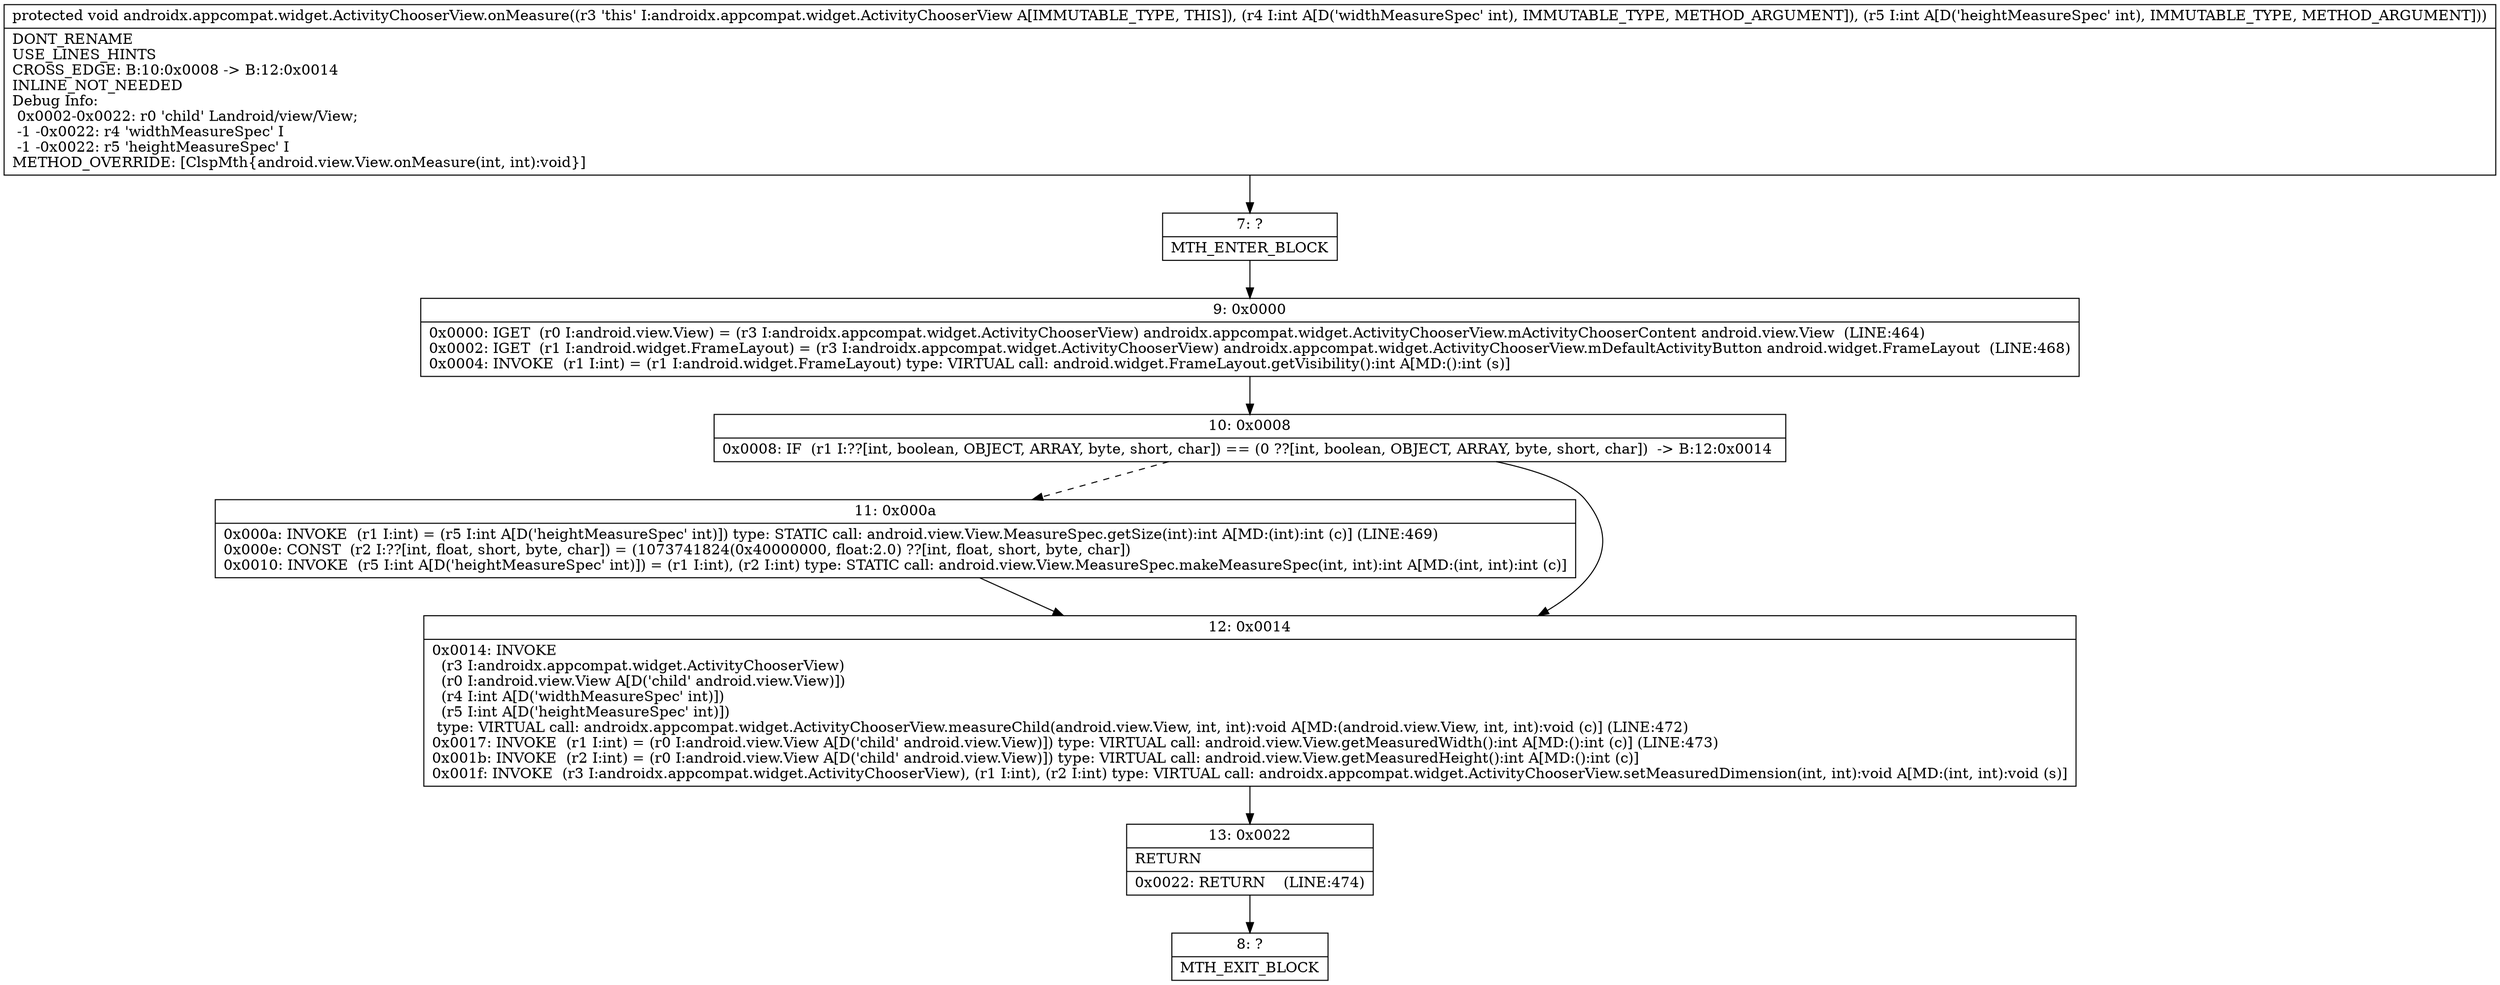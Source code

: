 digraph "CFG forandroidx.appcompat.widget.ActivityChooserView.onMeasure(II)V" {
Node_7 [shape=record,label="{7\:\ ?|MTH_ENTER_BLOCK\l}"];
Node_9 [shape=record,label="{9\:\ 0x0000|0x0000: IGET  (r0 I:android.view.View) = (r3 I:androidx.appcompat.widget.ActivityChooserView) androidx.appcompat.widget.ActivityChooserView.mActivityChooserContent android.view.View  (LINE:464)\l0x0002: IGET  (r1 I:android.widget.FrameLayout) = (r3 I:androidx.appcompat.widget.ActivityChooserView) androidx.appcompat.widget.ActivityChooserView.mDefaultActivityButton android.widget.FrameLayout  (LINE:468)\l0x0004: INVOKE  (r1 I:int) = (r1 I:android.widget.FrameLayout) type: VIRTUAL call: android.widget.FrameLayout.getVisibility():int A[MD:():int (s)]\l}"];
Node_10 [shape=record,label="{10\:\ 0x0008|0x0008: IF  (r1 I:??[int, boolean, OBJECT, ARRAY, byte, short, char]) == (0 ??[int, boolean, OBJECT, ARRAY, byte, short, char])  \-\> B:12:0x0014 \l}"];
Node_11 [shape=record,label="{11\:\ 0x000a|0x000a: INVOKE  (r1 I:int) = (r5 I:int A[D('heightMeasureSpec' int)]) type: STATIC call: android.view.View.MeasureSpec.getSize(int):int A[MD:(int):int (c)] (LINE:469)\l0x000e: CONST  (r2 I:??[int, float, short, byte, char]) = (1073741824(0x40000000, float:2.0) ??[int, float, short, byte, char]) \l0x0010: INVOKE  (r5 I:int A[D('heightMeasureSpec' int)]) = (r1 I:int), (r2 I:int) type: STATIC call: android.view.View.MeasureSpec.makeMeasureSpec(int, int):int A[MD:(int, int):int (c)]\l}"];
Node_12 [shape=record,label="{12\:\ 0x0014|0x0014: INVOKE  \l  (r3 I:androidx.appcompat.widget.ActivityChooserView)\l  (r0 I:android.view.View A[D('child' android.view.View)])\l  (r4 I:int A[D('widthMeasureSpec' int)])\l  (r5 I:int A[D('heightMeasureSpec' int)])\l type: VIRTUAL call: androidx.appcompat.widget.ActivityChooserView.measureChild(android.view.View, int, int):void A[MD:(android.view.View, int, int):void (c)] (LINE:472)\l0x0017: INVOKE  (r1 I:int) = (r0 I:android.view.View A[D('child' android.view.View)]) type: VIRTUAL call: android.view.View.getMeasuredWidth():int A[MD:():int (c)] (LINE:473)\l0x001b: INVOKE  (r2 I:int) = (r0 I:android.view.View A[D('child' android.view.View)]) type: VIRTUAL call: android.view.View.getMeasuredHeight():int A[MD:():int (c)]\l0x001f: INVOKE  (r3 I:androidx.appcompat.widget.ActivityChooserView), (r1 I:int), (r2 I:int) type: VIRTUAL call: androidx.appcompat.widget.ActivityChooserView.setMeasuredDimension(int, int):void A[MD:(int, int):void (s)]\l}"];
Node_13 [shape=record,label="{13\:\ 0x0022|RETURN\l|0x0022: RETURN    (LINE:474)\l}"];
Node_8 [shape=record,label="{8\:\ ?|MTH_EXIT_BLOCK\l}"];
MethodNode[shape=record,label="{protected void androidx.appcompat.widget.ActivityChooserView.onMeasure((r3 'this' I:androidx.appcompat.widget.ActivityChooserView A[IMMUTABLE_TYPE, THIS]), (r4 I:int A[D('widthMeasureSpec' int), IMMUTABLE_TYPE, METHOD_ARGUMENT]), (r5 I:int A[D('heightMeasureSpec' int), IMMUTABLE_TYPE, METHOD_ARGUMENT]))  | DONT_RENAME\lUSE_LINES_HINTS\lCROSS_EDGE: B:10:0x0008 \-\> B:12:0x0014\lINLINE_NOT_NEEDED\lDebug Info:\l  0x0002\-0x0022: r0 'child' Landroid\/view\/View;\l  \-1 \-0x0022: r4 'widthMeasureSpec' I\l  \-1 \-0x0022: r5 'heightMeasureSpec' I\lMETHOD_OVERRIDE: [ClspMth\{android.view.View.onMeasure(int, int):void\}]\l}"];
MethodNode -> Node_7;Node_7 -> Node_9;
Node_9 -> Node_10;
Node_10 -> Node_11[style=dashed];
Node_10 -> Node_12;
Node_11 -> Node_12;
Node_12 -> Node_13;
Node_13 -> Node_8;
}

